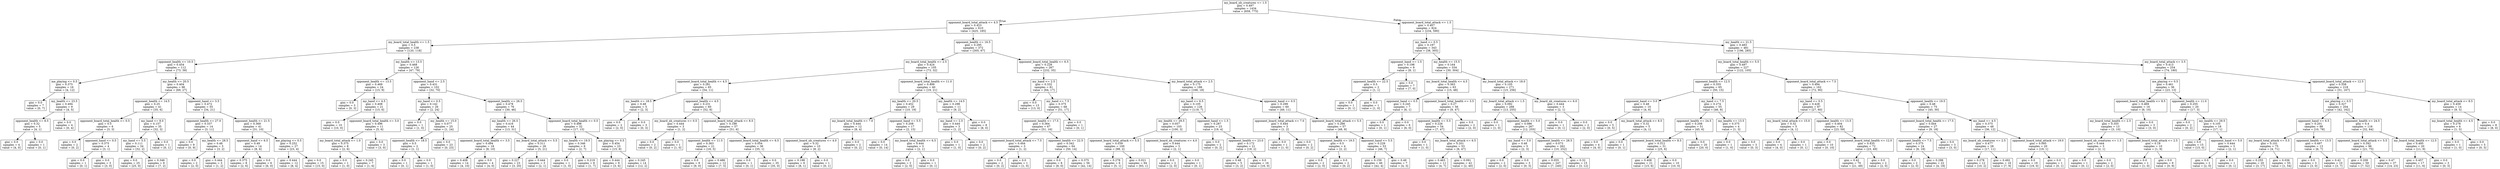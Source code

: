digraph Tree {
node [shape=box] ;
0 [label="my_board_nb_creatures <= 1.5\ngini = 0.497\nsamples = 1434\nvalue = [659, 775]"] ;
1 [label="opponent_board_total_attack <= 4.5\ngini = 0.423\nsamples = 610\nvalue = [425, 185]"] ;
0 -> 1 [labeldistance=2.5, labelangle=45, headlabel="True"] ;
2 [label="my_board_total_health <= 1.5\ngini = 0.5\nsamples = 238\nvalue = [120, 118]"] ;
1 -> 2 ;
3 [label="opponent_health <= 10.5\ngini = 0.454\nsamples = 112\nvalue = [73, 39]"] ;
2 -> 3 ;
4 [label="me_playing <= 0.5\ngini = 0.375\nsamples = 16\nvalue = [4, 12]"] ;
3 -> 4 ;
5 [label="gini = 0.0\nsamples = 7\nvalue = [0, 7]"] ;
4 -> 5 ;
6 [label="my_health <= 23.5\ngini = 0.494\nsamples = 9\nvalue = [4, 5]"] ;
4 -> 6 ;
7 [label="opponent_health <= 8.5\ngini = 0.32\nsamples = 5\nvalue = [4, 1]"] ;
6 -> 7 ;
8 [label="gini = 0.0\nsamples = 4\nvalue = [4, 0]"] ;
7 -> 8 ;
9 [label="gini = 0.0\nsamples = 1\nvalue = [0, 1]"] ;
7 -> 9 ;
10 [label="gini = 0.0\nsamples = 4\nvalue = [0, 4]"] ;
6 -> 10 ;
11 [label="my_health <= 20.5\ngini = 0.404\nsamples = 96\nvalue = [69, 27]"] ;
3 -> 11 ;
12 [label="opponent_health <= 14.5\ngini = 0.25\nsamples = 41\nvalue = [35, 6]"] ;
11 -> 12 ;
13 [label="opponent_board_total_health <= 0.5\ngini = 0.5\nsamples = 6\nvalue = [3, 3]"] ;
12 -> 13 ;
14 [label="gini = 0.0\nsamples = 2\nvalue = [0, 2]"] ;
13 -> 14 ;
15 [label="opponent_hand <= 0.5\ngini = 0.375\nsamples = 4\nvalue = [3, 1]"] ;
13 -> 15 ;
16 [label="gini = 0.0\nsamples = 1\nvalue = [0, 1]"] ;
15 -> 16 ;
17 [label="gini = 0.0\nsamples = 3\nvalue = [3, 0]"] ;
15 -> 17 ;
18 [label="my_hand <= 8.0\ngini = 0.157\nsamples = 35\nvalue = [32, 3]"] ;
12 -> 18 ;
19 [label="my_hand <= 5.5\ngini = 0.111\nsamples = 34\nvalue = [32, 2]"] ;
18 -> 19 ;
20 [label="gini = 0.0\nsamples = 25\nvalue = [25, 0]"] ;
19 -> 20 ;
21 [label="gini = 0.346\nsamples = 9\nvalue = [7, 2]"] ;
19 -> 21 ;
22 [label="gini = 0.0\nsamples = 1\nvalue = [0, 1]"] ;
18 -> 22 ;
23 [label="opponent_hand <= 3.5\ngini = 0.472\nsamples = 55\nvalue = [34, 21]"] ;
11 -> 23 ;
24 [label="opponent_health <= 27.0\ngini = 0.337\nsamples = 14\nvalue = [3, 11]"] ;
23 -> 24 ;
25 [label="gini = 0.0\nsamples = 9\nvalue = [0, 9]"] ;
24 -> 25 ;
26 [label="my_health <= 28.5\ngini = 0.48\nsamples = 5\nvalue = [3, 2]"] ;
24 -> 26 ;
27 [label="gini = 0.0\nsamples = 2\nvalue = [2, 0]"] ;
26 -> 27 ;
28 [label="gini = 0.444\nsamples = 3\nvalue = [1, 2]"] ;
26 -> 28 ;
29 [label="opponent_health <= 21.5\ngini = 0.369\nsamples = 41\nvalue = [31, 10]"] ;
23 -> 29 ;
30 [label="opponent_hand <= 6.5\ngini = 0.49\nsamples = 14\nvalue = [8, 6]"] ;
29 -> 30 ;
31 [label="gini = 0.375\nsamples = 8\nvalue = [2, 6]"] ;
30 -> 31 ;
32 [label="gini = 0.0\nsamples = 6\nvalue = [6, 0]"] ;
30 -> 32 ;
33 [label="me_playing <= 0.5\ngini = 0.252\nsamples = 27\nvalue = [23, 4]"] ;
29 -> 33 ;
34 [label="gini = 0.444\nsamples = 12\nvalue = [8, 4]"] ;
33 -> 34 ;
35 [label="gini = 0.0\nsamples = 15\nvalue = [15, 0]"] ;
33 -> 35 ;
36 [label="my_health <= 13.5\ngini = 0.468\nsamples = 126\nvalue = [47, 79]"] ;
2 -> 36 ;
37 [label="opponent_health <= 13.5\ngini = 0.469\nsamples = 24\nvalue = [15, 9]"] ;
36 -> 37 ;
38 [label="gini = 0.0\nsamples = 3\nvalue = [0, 3]"] ;
37 -> 38 ;
39 [label="my_hand <= 4.5\ngini = 0.408\nsamples = 21\nvalue = [15, 6]"] ;
37 -> 39 ;
40 [label="gini = 0.0\nsamples = 10\nvalue = [10, 0]"] ;
39 -> 40 ;
41 [label="opponent_board_total_health <= 3.0\ngini = 0.496\nsamples = 11\nvalue = [5, 6]"] ;
39 -> 41 ;
42 [label="my_board_total_attack <= 1.0\ngini = 0.375\nsamples = 8\nvalue = [2, 6]"] ;
41 -> 42 ;
43 [label="gini = 0.0\nsamples = 1\nvalue = [1, 0]"] ;
42 -> 43 ;
44 [label="gini = 0.245\nsamples = 7\nvalue = [1, 6]"] ;
42 -> 44 ;
45 [label="gini = 0.0\nsamples = 3\nvalue = [3, 0]"] ;
41 -> 45 ;
46 [label="opponent_hand <= 2.5\ngini = 0.431\nsamples = 102\nvalue = [32, 70]"] ;
36 -> 46 ;
47 [label="my_hand <= 0.5\ngini = 0.142\nsamples = 26\nvalue = [2, 24]"] ;
46 -> 47 ;
48 [label="gini = 0.0\nsamples = 1\nvalue = [1, 0]"] ;
47 -> 48 ;
49 [label="my_health <= 15.0\ngini = 0.077\nsamples = 25\nvalue = [1, 24]"] ;
47 -> 49 ;
50 [label="opponent_health <= 18.5\ngini = 0.5\nsamples = 2\nvalue = [1, 1]"] ;
49 -> 50 ;
51 [label="gini = 0.0\nsamples = 1\nvalue = [0, 1]"] ;
50 -> 51 ;
52 [label="gini = 0.0\nsamples = 1\nvalue = [1, 0]"] ;
50 -> 52 ;
53 [label="gini = 0.0\nsamples = 23\nvalue = [0, 23]"] ;
49 -> 53 ;
54 [label="opponent_health <= 26.5\ngini = 0.478\nsamples = 76\nvalue = [30, 46]"] ;
46 -> 54 ;
55 [label="my_health <= 26.5\ngini = 0.416\nsamples = 44\nvalue = [13, 31]"] ;
54 -> 55 ;
56 [label="opponent_board_total_health <= 3.5\ngini = 0.494\nsamples = 18\nvalue = [8, 10]"] ;
55 -> 56 ;
57 [label="gini = 0.408\nsamples = 14\nvalue = [4, 10]"] ;
56 -> 57 ;
58 [label="gini = 0.0\nsamples = 4\nvalue = [4, 0]"] ;
56 -> 58 ;
59 [label="my_board_total_attack <= 5.5\ngini = 0.311\nsamples = 26\nvalue = [5, 21]"] ;
55 -> 59 ;
60 [label="gini = 0.227\nsamples = 23\nvalue = [3, 20]"] ;
59 -> 60 ;
61 [label="gini = 0.444\nsamples = 3\nvalue = [2, 1]"] ;
59 -> 61 ;
62 [label="opponent_board_total_health <= 0.5\ngini = 0.498\nsamples = 32\nvalue = [17, 15]"] ;
54 -> 62 ;
63 [label="my_health <= 19.5\ngini = 0.346\nsamples = 9\nvalue = [2, 7]"] ;
62 -> 63 ;
64 [label="gini = 0.0\nsamples = 1\nvalue = [1, 0]"] ;
63 -> 64 ;
65 [label="gini = 0.219\nsamples = 8\nvalue = [1, 7]"] ;
63 -> 65 ;
66 [label="me_playing <= 0.5\ngini = 0.454\nsamples = 23\nvalue = [15, 8]"] ;
62 -> 66 ;
67 [label="gini = 0.444\nsamples = 9\nvalue = [3, 6]"] ;
66 -> 67 ;
68 [label="gini = 0.245\nsamples = 14\nvalue = [12, 2]"] ;
66 -> 68 ;
69 [label="opponent_health <= 16.5\ngini = 0.295\nsamples = 372\nvalue = [305, 67]"] ;
1 -> 69 ;
70 [label="my_board_total_health <= 2.5\ngini = 0.424\nsamples = 105\nvalue = [73, 32]"] ;
69 -> 70 ;
71 [label="opponent_board_total_health <= 4.5\ngini = 0.281\nsamples = 65\nvalue = [54, 11]"] ;
70 -> 71 ;
72 [label="my_health <= 18.5\ngini = 0.48\nsamples = 5\nvalue = [2, 3]"] ;
71 -> 72 ;
73 [label="gini = 0.0\nsamples = 2\nvalue = [2, 0]"] ;
72 -> 73 ;
74 [label="gini = 0.0\nsamples = 3\nvalue = [0, 3]"] ;
72 -> 74 ;
75 [label="opponent_health <= 4.5\ngini = 0.231\nsamples = 60\nvalue = [52, 8]"] ;
71 -> 75 ;
76 [label="my_board_nb_creatures <= 0.5\ngini = 0.444\nsamples = 3\nvalue = [1, 2]"] ;
75 -> 76 ;
77 [label="gini = 0.0\nsamples = 2\nvalue = [0, 2]"] ;
76 -> 77 ;
78 [label="gini = 0.0\nsamples = 1\nvalue = [1, 0]"] ;
76 -> 78 ;
79 [label="opponent_board_total_attack <= 8.5\ngini = 0.188\nsamples = 57\nvalue = [51, 6]"] ;
75 -> 79 ;
80 [label="opponent_health <= 11.5\ngini = 0.363\nsamples = 21\nvalue = [16, 5]"] ;
79 -> 80 ;
81 [label="gini = 0.0\nsamples = 9\nvalue = [9, 0]"] ;
80 -> 81 ;
82 [label="gini = 0.486\nsamples = 12\nvalue = [7, 5]"] ;
80 -> 82 ;
83 [label="opponent_board_total_health <= 6.5\ngini = 0.054\nsamples = 36\nvalue = [35, 1]"] ;
79 -> 83 ;
84 [label="gini = 0.0\nsamples = 1\nvalue = [0, 1]"] ;
83 -> 84 ;
85 [label="gini = 0.0\nsamples = 35\nvalue = [35, 0]"] ;
83 -> 85 ;
86 [label="opponent_board_total_health <= 11.0\ngini = 0.499\nsamples = 40\nvalue = [19, 21]"] ;
70 -> 86 ;
87 [label="my_health <= 20.5\ngini = 0.452\nsamples = 29\nvalue = [10, 19]"] ;
86 -> 87 ;
88 [label="my_board_total_health <= 7.0\ngini = 0.444\nsamples = 12\nvalue = [8, 4]"] ;
87 -> 88 ;
89 [label="opponent_board_nb_creatures <= 4.0\ngini = 0.32\nsamples = 10\nvalue = [8, 2]"] ;
88 -> 89 ;
90 [label="gini = 0.198\nsamples = 9\nvalue = [8, 1]"] ;
89 -> 90 ;
91 [label="gini = 0.0\nsamples = 1\nvalue = [0, 1]"] ;
89 -> 91 ;
92 [label="gini = 0.0\nsamples = 2\nvalue = [0, 2]"] ;
88 -> 92 ;
93 [label="opponent_hand <= 5.5\ngini = 0.208\nsamples = 17\nvalue = [2, 15]"] ;
87 -> 93 ;
94 [label="gini = 0.0\nsamples = 14\nvalue = [0, 14]"] ;
93 -> 94 ;
95 [label="my_board_total_health <= 6.5\ngini = 0.444\nsamples = 3\nvalue = [2, 1]"] ;
93 -> 95 ;
96 [label="gini = 0.0\nsamples = 2\nvalue = [2, 0]"] ;
95 -> 96 ;
97 [label="gini = 0.0\nsamples = 1\nvalue = [0, 1]"] ;
95 -> 97 ;
98 [label="my_health <= 14.5\ngini = 0.298\nsamples = 11\nvalue = [9, 2]"] ;
86 -> 98 ;
99 [label="my_hand <= 2.5\ngini = 0.444\nsamples = 3\nvalue = [1, 2]"] ;
98 -> 99 ;
100 [label="gini = 0.0\nsamples = 1\nvalue = [1, 0]"] ;
99 -> 100 ;
101 [label="gini = 0.0\nsamples = 2\nvalue = [0, 2]"] ;
99 -> 101 ;
102 [label="gini = 0.0\nsamples = 8\nvalue = [8, 0]"] ;
98 -> 102 ;
103 [label="opponent_board_total_health <= 6.5\ngini = 0.228\nsamples = 267\nvalue = [232, 35]"] ;
69 -> 103 ;
104 [label="my_hand <= 2.5\ngini = 0.332\nsamples = 81\nvalue = [64, 17]"] ;
103 -> 104 ;
105 [label="gini = 0.0\nsamples = 13\nvalue = [13, 0]"] ;
104 -> 105 ;
106 [label="my_hand <= 7.5\ngini = 0.375\nsamples = 68\nvalue = [51, 17]"] ;
104 -> 106 ;
107 [label="opponent_health <= 17.5\ngini = 0.364\nsamples = 67\nvalue = [51, 16]"] ;
106 -> 107 ;
108 [label="opponent_board_total_attack <= 7.5\ngini = 0.444\nsamples = 3\nvalue = [1, 2]"] ;
107 -> 108 ;
109 [label="gini = 0.0\nsamples = 2\nvalue = [0, 2]"] ;
108 -> 109 ;
110 [label="gini = 0.0\nsamples = 1\nvalue = [1, 0]"] ;
108 -> 110 ;
111 [label="opponent_health <= 22.5\ngini = 0.342\nsamples = 64\nvalue = [50, 14]"] ;
107 -> 111 ;
112 [label="gini = 0.0\nsamples = 8\nvalue = [8, 0]"] ;
111 -> 112 ;
113 [label="gini = 0.375\nsamples = 56\nvalue = [42, 14]"] ;
111 -> 113 ;
114 [label="gini = 0.0\nsamples = 1\nvalue = [0, 1]"] ;
106 -> 114 ;
115 [label="my_board_total_attack <= 2.5\ngini = 0.175\nsamples = 186\nvalue = [168, 18]"] ;
103 -> 115 ;
116 [label="my_hand <= 6.5\ngini = 0.105\nsamples = 126\nvalue = [119, 7]"] ;
115 -> 116 ;
117 [label="my_health <= 29.5\ngini = 0.057\nsamples = 103\nvalue = [100, 3]"] ;
116 -> 117 ;
118 [label="opponent_board_total_attack <= 5.5\ngini = 0.039\nsamples = 100\nvalue = [98, 2]"] ;
117 -> 118 ;
119 [label="gini = 0.278\nsamples = 6\nvalue = [5, 1]"] ;
118 -> 119 ;
120 [label="gini = 0.021\nsamples = 94\nvalue = [93, 1]"] ;
118 -> 120 ;
121 [label="opponent_board_nb_creatures <= 4.0\ngini = 0.444\nsamples = 3\nvalue = [2, 1]"] ;
117 -> 121 ;
122 [label="gini = 0.0\nsamples = 2\nvalue = [2, 0]"] ;
121 -> 122 ;
123 [label="gini = 0.0\nsamples = 1\nvalue = [0, 1]"] ;
121 -> 123 ;
124 [label="opponent_hand <= 1.5\ngini = 0.287\nsamples = 23\nvalue = [19, 4]"] ;
116 -> 124 ;
125 [label="gini = 0.0\nsamples = 2\nvalue = [0, 2]"] ;
124 -> 125 ;
126 [label="opponent_health <= 23.0\ngini = 0.172\nsamples = 21\nvalue = [19, 2]"] ;
124 -> 126 ;
127 [label="gini = 0.48\nsamples = 5\nvalue = [3, 2]"] ;
126 -> 127 ;
128 [label="gini = 0.0\nsamples = 16\nvalue = [16, 0]"] ;
126 -> 128 ;
129 [label="opponent_hand <= 0.5\ngini = 0.299\nsamples = 60\nvalue = [49, 11]"] ;
115 -> 129 ;
130 [label="opponent_board_total_attack <= 7.0\ngini = 0.444\nsamples = 3\nvalue = [1, 2]"] ;
129 -> 130 ;
131 [label="gini = 0.0\nsamples = 1\nvalue = [1, 0]"] ;
130 -> 131 ;
132 [label="gini = 0.0\nsamples = 2\nvalue = [0, 2]"] ;
130 -> 132 ;
133 [label="opponent_board_total_attack <= 5.5\ngini = 0.266\nsamples = 57\nvalue = [48, 9]"] ;
129 -> 133 ;
134 [label="opponent_health <= 19.5\ngini = 0.5\nsamples = 4\nvalue = [2, 2]"] ;
133 -> 134 ;
135 [label="gini = 0.0\nsamples = 2\nvalue = [2, 0]"] ;
134 -> 135 ;
136 [label="gini = 0.0\nsamples = 2\nvalue = [0, 2]"] ;
134 -> 136 ;
137 [label="opponent_hand <= 5.5\ngini = 0.229\nsamples = 53\nvalue = [46, 7]"] ;
133 -> 137 ;
138 [label="gini = 0.159\nsamples = 46\nvalue = [42, 4]"] ;
137 -> 138 ;
139 [label="gini = 0.49\nsamples = 7\nvalue = [4, 3]"] ;
137 -> 139 ;
140 [label="opponent_board_total_attack <= 1.5\ngini = 0.407\nsamples = 824\nvalue = [234, 590]"] ;
0 -> 140 [labeldistance=2.5, labelangle=-45, headlabel="False"] ;
141 [label="my_hand <= 0.5\ngini = 0.197\nsamples = 343\nvalue = [38, 305]"] ;
140 -> 141 ;
142 [label="opponent_hand <= 1.5\ngini = 0.198\nsamples = 9\nvalue = [8, 1]"] ;
141 -> 142 ;
143 [label="opponent_health <= 22.5\ngini = 0.5\nsamples = 2\nvalue = [1, 1]"] ;
142 -> 143 ;
144 [label="gini = 0.0\nsamples = 1\nvalue = [0, 1]"] ;
143 -> 144 ;
145 [label="gini = 0.0\nsamples = 1\nvalue = [1, 0]"] ;
143 -> 145 ;
146 [label="gini = 0.0\nsamples = 7\nvalue = [7, 0]"] ;
142 -> 146 ;
147 [label="my_health <= 15.5\ngini = 0.164\nsamples = 334\nvalue = [30, 304]"] ;
141 -> 147 ;
148 [label="my_board_total_health <= 4.5\ngini = 0.363\nsamples = 63\nvalue = [15, 48]"] ;
147 -> 148 ;
149 [label="opponent_hand <= 0.5\ngini = 0.245\nsamples = 7\nvalue = [6, 1]"] ;
148 -> 149 ;
150 [label="gini = 0.0\nsamples = 1\nvalue = [0, 1]"] ;
149 -> 150 ;
151 [label="gini = 0.0\nsamples = 6\nvalue = [6, 0]"] ;
149 -> 151 ;
152 [label="opponent_board_total_health <= 3.5\ngini = 0.27\nsamples = 56\nvalue = [9, 47]"] ;
148 -> 152 ;
153 [label="opponent_health <= 5.5\ngini = 0.226\nsamples = 54\nvalue = [7, 47]"] ;
152 -> 153 ;
154 [label="gini = 0.0\nsamples = 1\nvalue = [1, 0]"] ;
153 -> 154 ;
155 [label="my_board_total_attack <= 6.5\ngini = 0.201\nsamples = 53\nvalue = [6, 47]"] ;
153 -> 155 ;
156 [label="gini = 0.463\nsamples = 11\nvalue = [4, 7]"] ;
155 -> 156 ;
157 [label="gini = 0.091\nsamples = 42\nvalue = [2, 40]"] ;
155 -> 157 ;
158 [label="gini = 0.0\nsamples = 2\nvalue = [2, 0]"] ;
152 -> 158 ;
159 [label="my_board_total_attack <= 18.0\ngini = 0.105\nsamples = 271\nvalue = [15, 256]"] ;
147 -> 159 ;
160 [label="my_board_total_attack <= 1.5\ngini = 0.092\nsamples = 268\nvalue = [13, 255]"] ;
159 -> 160 ;
161 [label="gini = 0.0\nsamples = 1\nvalue = [1, 0]"] ;
160 -> 161 ;
162 [label="opponent_health <= 5.0\ngini = 0.086\nsamples = 267\nvalue = [12, 255]"] ;
160 -> 162 ;
163 [label="my_hand <= 3.0\ngini = 0.48\nsamples = 5\nvalue = [2, 3]"] ;
162 -> 163 ;
164 [label="gini = 0.0\nsamples = 2\nvalue = [2, 0]"] ;
163 -> 164 ;
165 [label="gini = 0.0\nsamples = 3\nvalue = [0, 3]"] ;
163 -> 165 ;
166 [label="opponent_health <= 28.5\ngini = 0.073\nsamples = 262\nvalue = [10, 252]"] ;
162 -> 166 ;
167 [label="gini = 0.055\nsamples = 247\nvalue = [7, 240]"] ;
166 -> 167 ;
168 [label="gini = 0.32\nsamples = 15\nvalue = [3, 12]"] ;
166 -> 168 ;
169 [label="my_board_nb_creatures <= 6.0\ngini = 0.444\nsamples = 3\nvalue = [2, 1]"] ;
159 -> 169 ;
170 [label="gini = 0.0\nsamples = 1\nvalue = [0, 1]"] ;
169 -> 170 ;
171 [label="gini = 0.0\nsamples = 2\nvalue = [2, 0]"] ;
169 -> 171 ;
172 [label="my_health <= 21.5\ngini = 0.483\nsamples = 481\nvalue = [196, 285]"] ;
140 -> 172 ;
173 [label="my_board_total_health <= 5.5\ngini = 0.497\nsamples = 227\nvalue = [122, 105]"] ;
172 -> 173 ;
174 [label="opponent_health <= 12.5\ngini = 0.355\nsamples = 65\nvalue = [50, 15]"] ;
173 -> 174 ;
175 [label="opponent_hand <= 3.0\ngini = 0.48\nsamples = 10\nvalue = [4, 6]"] ;
174 -> 175 ;
176 [label="gini = 0.0\nsamples = 5\nvalue = [0, 5]"] ;
175 -> 176 ;
177 [label="my_board_total_attack <= 8.5\ngini = 0.32\nsamples = 5\nvalue = [4, 1]"] ;
175 -> 177 ;
178 [label="gini = 0.0\nsamples = 4\nvalue = [4, 0]"] ;
177 -> 178 ;
179 [label="gini = 0.0\nsamples = 1\nvalue = [0, 1]"] ;
177 -> 179 ;
180 [label="my_hand <= 7.5\ngini = 0.274\nsamples = 55\nvalue = [46, 9]"] ;
174 -> 180 ;
181 [label="opponent_health <= 24.5\ngini = 0.208\nsamples = 51\nvalue = [45, 6]"] ;
180 -> 181 ;
182 [label="opponent_board_total_health <= 8.5\ngini = 0.312\nsamples = 31\nvalue = [25, 6]"] ;
181 -> 182 ;
183 [label="gini = 0.408\nsamples = 21\nvalue = [15, 6]"] ;
182 -> 183 ;
184 [label="gini = 0.0\nsamples = 10\nvalue = [10, 0]"] ;
182 -> 184 ;
185 [label="gini = 0.0\nsamples = 20\nvalue = [20, 0]"] ;
181 -> 185 ;
186 [label="my_health <= 13.5\ngini = 0.375\nsamples = 4\nvalue = [1, 3]"] ;
180 -> 186 ;
187 [label="gini = 0.0\nsamples = 1\nvalue = [1, 0]"] ;
186 -> 187 ;
188 [label="gini = 0.0\nsamples = 3\nvalue = [0, 3]"] ;
186 -> 188 ;
189 [label="opponent_board_total_attack <= 7.5\ngini = 0.494\nsamples = 162\nvalue = [72, 90]"] ;
173 -> 189 ;
190 [label="my_hand <= 0.5\ngini = 0.428\nsamples = 87\nvalue = [27, 60]"] ;
189 -> 190 ;
191 [label="my_board_total_attack <= 15.0\ngini = 0.32\nsamples = 5\nvalue = [4, 1]"] ;
190 -> 191 ;
192 [label="gini = 0.0\nsamples = 4\nvalue = [4, 0]"] ;
191 -> 192 ;
193 [label="gini = 0.0\nsamples = 1\nvalue = [0, 1]"] ;
191 -> 193 ;
194 [label="opponent_health <= 13.5\ngini = 0.404\nsamples = 82\nvalue = [23, 59]"] ;
190 -> 194 ;
195 [label="gini = 0.0\nsamples = 10\nvalue = [0, 10]"] ;
194 -> 195 ;
196 [label="opponent_board_total_health <= 12.0\ngini = 0.435\nsamples = 72\nvalue = [23, 49]"] ;
194 -> 196 ;
197 [label="gini = 0.42\nsamples = 70\nvalue = [21, 49]"] ;
196 -> 197 ;
198 [label="gini = 0.0\nsamples = 2\nvalue = [2, 0]"] ;
196 -> 198 ;
199 [label="opponent_health <= 19.5\ngini = 0.48\nsamples = 75\nvalue = [45, 30]"] ;
189 -> 199 ;
200 [label="opponent_board_total_health <= 17.5\ngini = 0.444\nsamples = 27\nvalue = [9, 18]"] ;
199 -> 200 ;
201 [label="opponent_health <= 7.5\ngini = 0.375\nsamples = 24\nvalue = [6, 18]"] ;
200 -> 201 ;
202 [label="gini = 0.0\nsamples = 2\nvalue = [2, 0]"] ;
201 -> 202 ;
203 [label="gini = 0.298\nsamples = 22\nvalue = [4, 18]"] ;
201 -> 203 ;
204 [label="gini = 0.0\nsamples = 3\nvalue = [3, 0]"] ;
200 -> 204 ;
205 [label="my_hand <= 4.5\ngini = 0.375\nsamples = 48\nvalue = [36, 12]"] ;
199 -> 205 ;
206 [label="my_board_nb_creatures <= 2.5\ngini = 0.477\nsamples = 28\nvalue = [17, 11]"] ;
205 -> 206 ;
207 [label="gini = 0.278\nsamples = 12\nvalue = [10, 2]"] ;
206 -> 207 ;
208 [label="gini = 0.492\nsamples = 16\nvalue = [7, 9]"] ;
206 -> 208 ;
209 [label="opponent_board_total_attack <= 19.0\ngini = 0.095\nsamples = 20\nvalue = [19, 1]"] ;
205 -> 209 ;
210 [label="gini = 0.0\nsamples = 19\nvalue = [19, 0]"] ;
209 -> 210 ;
211 [label="gini = 0.0\nsamples = 1\nvalue = [0, 1]"] ;
209 -> 211 ;
212 [label="my_board_total_attack <= 3.5\ngini = 0.413\nsamples = 254\nvalue = [74, 180]"] ;
172 -> 212 ;
213 [label="me_playing <= 0.5\ngini = 0.461\nsamples = 36\nvalue = [23, 13]"] ;
212 -> 213 ;
214 [label="opponent_board_total_health <= 8.5\ngini = 0.469\nsamples = 16\nvalue = [6, 10]"] ;
213 -> 214 ;
215 [label="my_board_total_health <= 2.5\ngini = 0.355\nsamples = 13\nvalue = [3, 10]"] ;
214 -> 215 ;
216 [label="opponent_board_nb_creatures <= 1.5\ngini = 0.444\nsamples = 3\nvalue = [2, 1]"] ;
215 -> 216 ;
217 [label="gini = 0.0\nsamples = 1\nvalue = [0, 1]"] ;
216 -> 217 ;
218 [label="gini = 0.0\nsamples = 2\nvalue = [2, 0]"] ;
216 -> 218 ;
219 [label="opponent_board_total_attack <= 2.5\ngini = 0.18\nsamples = 10\nvalue = [1, 9]"] ;
215 -> 219 ;
220 [label="gini = 0.0\nsamples = 1\nvalue = [1, 0]"] ;
219 -> 220 ;
221 [label="gini = 0.0\nsamples = 9\nvalue = [0, 9]"] ;
219 -> 221 ;
222 [label="gini = 0.0\nsamples = 3\nvalue = [3, 0]"] ;
214 -> 222 ;
223 [label="opponent_health <= 11.0\ngini = 0.255\nsamples = 20\nvalue = [17, 3]"] ;
213 -> 223 ;
224 [label="gini = 0.0\nsamples = 2\nvalue = [0, 2]"] ;
223 -> 224 ;
225 [label="my_health <= 29.5\ngini = 0.105\nsamples = 18\nvalue = [17, 1]"] ;
223 -> 225 ;
226 [label="gini = 0.0\nsamples = 15\nvalue = [15, 0]"] ;
225 -> 226 ;
227 [label="opponent_hand <= 5.0\ngini = 0.444\nsamples = 3\nvalue = [2, 1]"] ;
225 -> 227 ;
228 [label="gini = 0.0\nsamples = 2\nvalue = [2, 0]"] ;
227 -> 228 ;
229 [label="gini = 0.0\nsamples = 1\nvalue = [0, 1]"] ;
227 -> 229 ;
230 [label="opponent_board_total_attack <= 12.5\ngini = 0.358\nsamples = 218\nvalue = [51, 167]"] ;
212 -> 230 ;
231 [label="me_playing <= 0.5\ngini = 0.327\nsamples = 204\nvalue = [42, 162]"] ;
230 -> 231 ;
232 [label="opponent_hand <= 6.5\ngini = 0.201\nsamples = 88\nvalue = [10, 78]"] ;
231 -> 232 ;
233 [label="my_board_total_attack <= 5.5\ngini = 0.101\nsamples = 75\nvalue = [4, 71]"] ;
232 -> 233 ;
234 [label="gini = 0.255\nsamples = 20\nvalue = [3, 17]"] ;
233 -> 234 ;
235 [label="gini = 0.036\nsamples = 55\nvalue = [1, 54]"] ;
233 -> 235 ;
236 [label="opponent_health <= 13.5\ngini = 0.497\nsamples = 13\nvalue = [6, 7]"] ;
232 -> 236 ;
237 [label="gini = 0.0\nsamples = 3\nvalue = [3, 0]"] ;
236 -> 237 ;
238 [label="gini = 0.42\nsamples = 10\nvalue = [3, 7]"] ;
236 -> 238 ;
239 [label="opponent_health <= 24.5\ngini = 0.4\nsamples = 116\nvalue = [32, 84]"] ;
231 -> 239 ;
240 [label="opponent_board_total_attack <= 5.5\ngini = 0.342\nsamples = 96\nvalue = [21, 75]"] ;
239 -> 240 ;
241 [label="gini = 0.209\nsamples = 59\nvalue = [7, 52]"] ;
240 -> 241 ;
242 [label="gini = 0.47\nsamples = 37\nvalue = [14, 23]"] ;
240 -> 242 ;
243 [label="my_board_total_health <= 12.5\ngini = 0.495\nsamples = 20\nvalue = [11, 9]"] ;
239 -> 243 ;
244 [label="gini = 0.457\nsamples = 17\nvalue = [11, 6]"] ;
243 -> 244 ;
245 [label="gini = 0.0\nsamples = 3\nvalue = [0, 3]"] ;
243 -> 245 ;
246 [label="my_board_total_attack <= 8.5\ngini = 0.459\nsamples = 14\nvalue = [9, 5]"] ;
230 -> 246 ;
247 [label="my_board_total_health <= 4.5\ngini = 0.278\nsamples = 6\nvalue = [1, 5]"] ;
246 -> 247 ;
248 [label="gini = 0.0\nsamples = 1\nvalue = [1, 0]"] ;
247 -> 248 ;
249 [label="gini = 0.0\nsamples = 5\nvalue = [0, 5]"] ;
247 -> 249 ;
250 [label="gini = 0.0\nsamples = 8\nvalue = [8, 0]"] ;
246 -> 250 ;
}